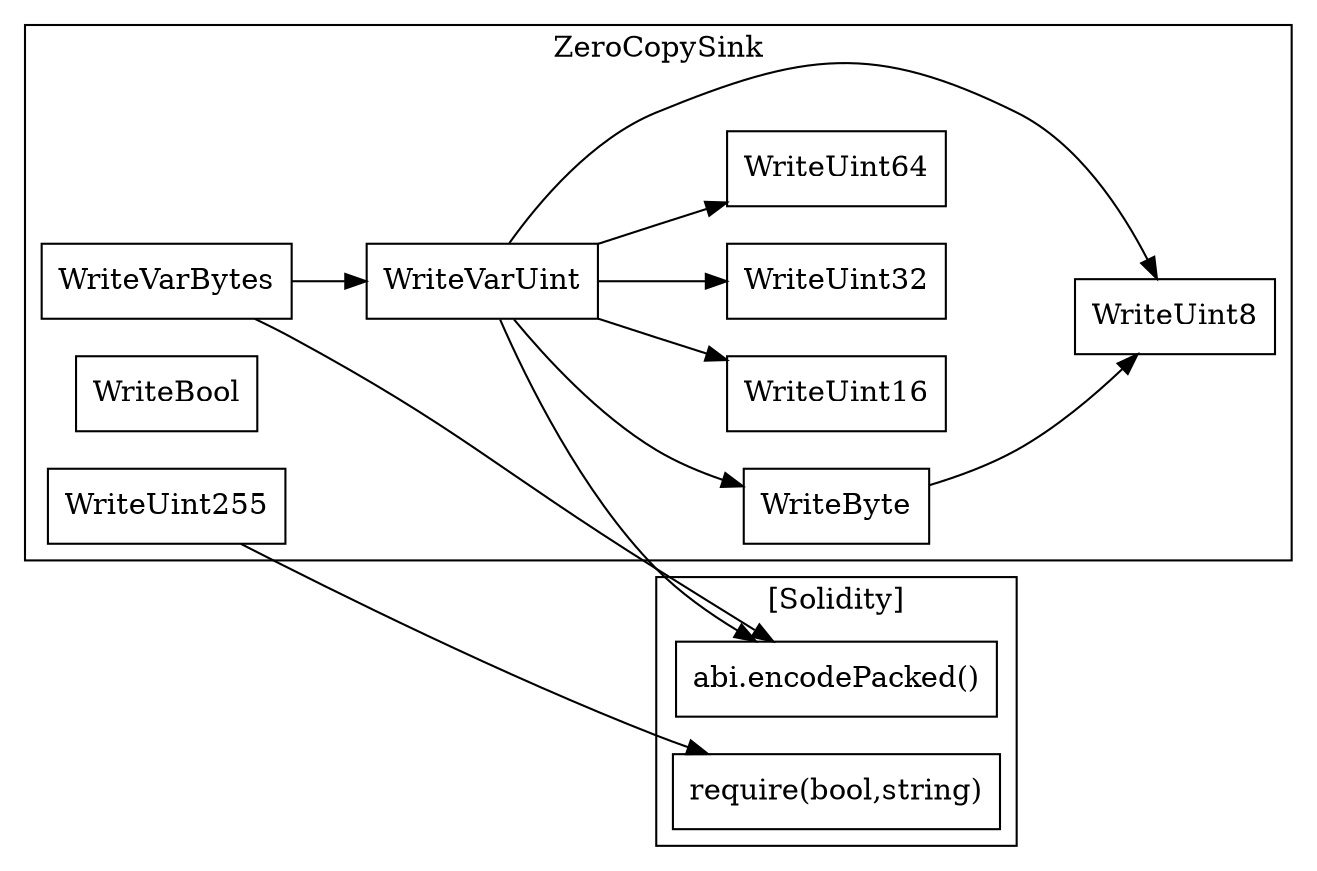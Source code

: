 strict digraph {
rankdir="LR"
node [shape=box]
subgraph cluster_518_ZeroCopySink {
label = "ZeroCopySink"
"518_WriteVarBytes" [label="WriteVarBytes"]
"518_WriteByte" [label="WriteByte"]
"518_WriteUint16" [label="WriteUint16"]
"518_WriteBool" [label="WriteBool"]
"518_WriteUint32" [label="WriteUint32"]
"518_WriteUint64" [label="WriteUint64"]
"518_WriteVarUint" [label="WriteVarUint"]
"518_WriteUint8" [label="WriteUint8"]
"518_WriteUint255" [label="WriteUint255"]
"518_WriteVarUint" -> "518_WriteUint8"
"518_WriteVarUint" -> "518_WriteUint16"
"518_WriteVarUint" -> "518_WriteUint64"
"518_WriteVarBytes" -> "518_WriteVarUint"
"518_WriteVarUint" -> "518_WriteByte"
"518_WriteByte" -> "518_WriteUint8"
"518_WriteVarUint" -> "518_WriteUint32"
}subgraph cluster_solidity {
label = "[Solidity]"
"require(bool,string)" 
"abi.encodePacked()" 
"518_WriteVarUint" -> "abi.encodePacked()"
"518_WriteVarBytes" -> "abi.encodePacked()"
"518_WriteUint255" -> "require(bool,string)"
}
}